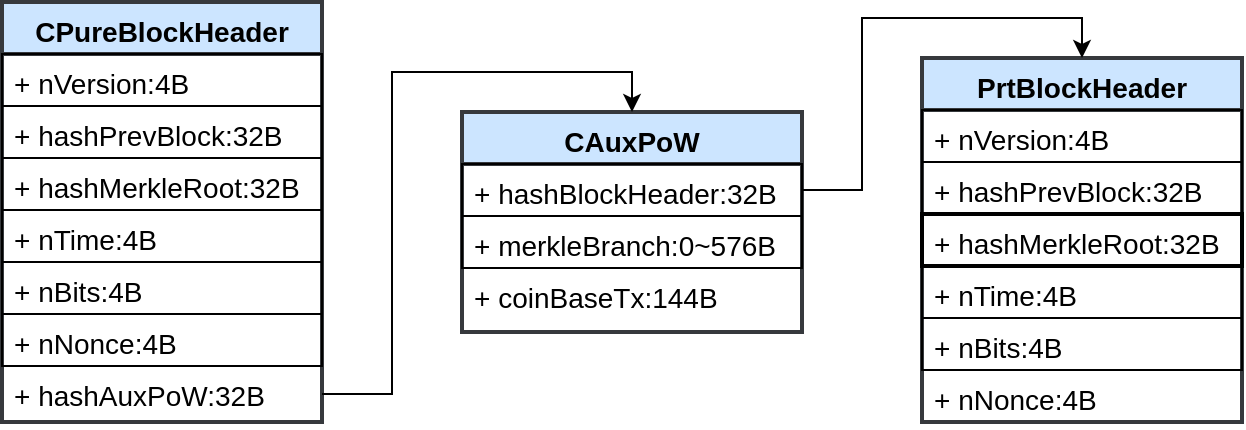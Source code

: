 <mxfile version="21.7.1" type="github">
  <diagram id="C5RBs43oDa-KdzZeNtuy" name="Page-1">
    <mxGraphModel dx="1010" dy="705" grid="1" gridSize="10" guides="1" tooltips="1" connect="1" arrows="1" fold="1" page="1" pageScale="1" pageWidth="827" pageHeight="1169" math="0" shadow="0">
      <root>
        <mxCell id="WIyWlLk6GJQsqaUBKTNV-0" />
        <mxCell id="WIyWlLk6GJQsqaUBKTNV-1" parent="WIyWlLk6GJQsqaUBKTNV-0" />
        <mxCell id="zkfFHV4jXpPFQw0GAbJ--0" value="CPureBlockHeader" style="swimlane;fontStyle=1;align=center;verticalAlign=top;childLayout=stackLayout;horizontal=1;startSize=26;horizontalStack=0;resizeParent=1;resizeLast=0;collapsible=1;marginBottom=0;rounded=0;shadow=0;strokeWidth=2;fontSize=14;fillColor=#cce5ff;strokeColor=#36393d;" parent="WIyWlLk6GJQsqaUBKTNV-1" vertex="1">
          <mxGeometry x="40" y="100" width="160" height="210" as="geometry">
            <mxRectangle x="230" y="140" width="160" height="26" as="alternateBounds" />
          </mxGeometry>
        </mxCell>
        <mxCell id="zkfFHV4jXpPFQw0GAbJ--1" value="+ nVersion:4B" style="text;align=left;verticalAlign=top;spacingLeft=4;spacingRight=4;overflow=hidden;rotatable=0;points=[[0,0.5],[1,0.5]];portConstraint=eastwest;fontSize=14;strokeColor=default;" parent="zkfFHV4jXpPFQw0GAbJ--0" vertex="1">
          <mxGeometry y="26" width="160" height="26" as="geometry" />
        </mxCell>
        <mxCell id="zkfFHV4jXpPFQw0GAbJ--2" value="+ hashPrevBlock:32B" style="text;align=left;verticalAlign=top;spacingLeft=4;spacingRight=4;overflow=hidden;rotatable=0;points=[[0,0.5],[1,0.5]];portConstraint=eastwest;rounded=0;shadow=0;html=0;fontSize=14;strokeColor=default;" parent="zkfFHV4jXpPFQw0GAbJ--0" vertex="1">
          <mxGeometry y="52" width="160" height="26" as="geometry" />
        </mxCell>
        <mxCell id="zkfFHV4jXpPFQw0GAbJ--3" value="+ hashMerkleRoot:32B" style="text;align=left;verticalAlign=top;spacingLeft=4;spacingRight=4;overflow=hidden;rotatable=0;points=[[0,0.5],[1,0.5]];portConstraint=eastwest;rounded=0;shadow=0;html=0;strokeWidth=1;fontSize=14;strokeColor=default;" parent="zkfFHV4jXpPFQw0GAbJ--0" vertex="1">
          <mxGeometry y="78" width="160" height="26" as="geometry" />
        </mxCell>
        <mxCell id="fmE5ixi-5YjxepKUmXTD-1" value="+ nTime:4B" style="text;align=left;verticalAlign=top;spacingLeft=4;spacingRight=4;overflow=hidden;rotatable=0;points=[[0,0.5],[1,0.5]];portConstraint=eastwest;rounded=0;shadow=0;html=0;fontSize=14;strokeColor=default;" parent="zkfFHV4jXpPFQw0GAbJ--0" vertex="1">
          <mxGeometry y="104" width="160" height="26" as="geometry" />
        </mxCell>
        <mxCell id="fmE5ixi-5YjxepKUmXTD-2" value="+ nBits:4B" style="text;align=left;verticalAlign=top;spacingLeft=4;spacingRight=4;overflow=hidden;rotatable=0;points=[[0,0.5],[1,0.5]];portConstraint=eastwest;rounded=0;shadow=0;html=0;fontSize=14;strokeColor=default;" parent="zkfFHV4jXpPFQw0GAbJ--0" vertex="1">
          <mxGeometry y="130" width="160" height="26" as="geometry" />
        </mxCell>
        <mxCell id="fmE5ixi-5YjxepKUmXTD-3" value="+ nNonce:4B" style="text;align=left;verticalAlign=top;spacingLeft=4;spacingRight=4;overflow=hidden;rotatable=0;points=[[0,0.5],[1,0.5]];portConstraint=eastwest;rounded=0;shadow=0;html=0;fontSize=14;strokeColor=default;" parent="zkfFHV4jXpPFQw0GAbJ--0" vertex="1">
          <mxGeometry y="156" width="160" height="26" as="geometry" />
        </mxCell>
        <mxCell id="fmE5ixi-5YjxepKUmXTD-4" value="+ hashAuxPoW:32B" style="text;align=left;verticalAlign=top;spacingLeft=4;spacingRight=4;overflow=hidden;rotatable=0;points=[[0,0.5],[1,0.5]];portConstraint=eastwest;rounded=0;shadow=0;html=0;fontSize=14;" parent="zkfFHV4jXpPFQw0GAbJ--0" vertex="1">
          <mxGeometry y="182" width="160" height="28" as="geometry" />
        </mxCell>
        <mxCell id="fmE5ixi-5YjxepKUmXTD-5" value="CAuxPoW" style="swimlane;fontStyle=1;align=center;verticalAlign=top;childLayout=stackLayout;horizontal=1;startSize=26;horizontalStack=0;resizeParent=1;resizeLast=0;collapsible=1;marginBottom=0;rounded=0;shadow=0;strokeWidth=2;fontSize=14;fillColor=#cce5ff;strokeColor=#36393d;" parent="WIyWlLk6GJQsqaUBKTNV-1" vertex="1">
          <mxGeometry x="270" y="155" width="170" height="110" as="geometry">
            <mxRectangle x="230" y="140" width="160" height="26" as="alternateBounds" />
          </mxGeometry>
        </mxCell>
        <mxCell id="fmE5ixi-5YjxepKUmXTD-6" value="+ hashBlockHeader:32B&#xa;" style="text;align=left;verticalAlign=top;spacingLeft=4;spacingRight=4;overflow=hidden;rotatable=0;points=[[0,0.5],[1,0.5]];portConstraint=eastwest;fontSize=14;strokeColor=default;" parent="fmE5ixi-5YjxepKUmXTD-5" vertex="1">
          <mxGeometry y="26" width="170" height="26" as="geometry" />
        </mxCell>
        <mxCell id="fmE5ixi-5YjxepKUmXTD-7" value="+ merkleBranch:0~576B" style="text;align=left;verticalAlign=top;spacingLeft=4;spacingRight=4;overflow=hidden;rotatable=0;points=[[0,0.5],[1,0.5]];portConstraint=eastwest;rounded=0;shadow=0;html=0;fontSize=14;strokeColor=default;" parent="fmE5ixi-5YjxepKUmXTD-5" vertex="1">
          <mxGeometry y="52" width="170" height="26" as="geometry" />
        </mxCell>
        <mxCell id="fmE5ixi-5YjxepKUmXTD-8" value="+ coinBaseTx:144B" style="text;align=left;verticalAlign=top;spacingLeft=4;spacingRight=4;overflow=hidden;rotatable=0;points=[[0,0.5],[1,0.5]];portConstraint=eastwest;rounded=0;shadow=0;html=0;fontSize=14;" parent="fmE5ixi-5YjxepKUmXTD-5" vertex="1">
          <mxGeometry y="78" width="170" height="26" as="geometry" />
        </mxCell>
        <mxCell id="fmE5ixi-5YjxepKUmXTD-13" value="PrtBlockHeader" style="swimlane;fontStyle=1;align=center;verticalAlign=top;childLayout=stackLayout;horizontal=1;startSize=26;horizontalStack=0;resizeParent=1;resizeLast=0;collapsible=1;marginBottom=0;rounded=0;shadow=0;strokeWidth=2;fontSize=14;fillColor=#cce5ff;strokeColor=#36393d;" parent="WIyWlLk6GJQsqaUBKTNV-1" vertex="1">
          <mxGeometry x="500" y="128" width="160" height="182" as="geometry">
            <mxRectangle x="230" y="140" width="160" height="26" as="alternateBounds" />
          </mxGeometry>
        </mxCell>
        <mxCell id="fmE5ixi-5YjxepKUmXTD-14" value="+ nVersion:4B" style="text;align=left;verticalAlign=top;spacingLeft=4;spacingRight=4;overflow=hidden;rotatable=0;points=[[0,0.5],[1,0.5]];portConstraint=eastwest;fontSize=14;strokeColor=default;" parent="fmE5ixi-5YjxepKUmXTD-13" vertex="1">
          <mxGeometry y="26" width="160" height="26" as="geometry" />
        </mxCell>
        <mxCell id="fmE5ixi-5YjxepKUmXTD-15" value="+ hashPrevBlock:32B" style="text;align=left;verticalAlign=top;spacingLeft=4;spacingRight=4;overflow=hidden;rotatable=0;points=[[0,0.5],[1,0.5]];portConstraint=eastwest;rounded=0;shadow=0;html=0;fontSize=14;strokeColor=default;" parent="fmE5ixi-5YjxepKUmXTD-13" vertex="1">
          <mxGeometry y="52" width="160" height="26" as="geometry" />
        </mxCell>
        <mxCell id="fmE5ixi-5YjxepKUmXTD-16" value="+ hashMerkleRoot:32B" style="text;align=left;verticalAlign=top;spacingLeft=4;spacingRight=4;overflow=hidden;rotatable=0;points=[[0,0.5],[1,0.5]];portConstraint=eastwest;rounded=0;shadow=0;html=0;strokeWidth=2;fontSize=14;strokeColor=default;" parent="fmE5ixi-5YjxepKUmXTD-13" vertex="1">
          <mxGeometry y="78" width="160" height="26" as="geometry" />
        </mxCell>
        <mxCell id="fmE5ixi-5YjxepKUmXTD-17" value="+ nTime:4B" style="text;align=left;verticalAlign=top;spacingLeft=4;spacingRight=4;overflow=hidden;rotatable=0;points=[[0,0.5],[1,0.5]];portConstraint=eastwest;rounded=0;shadow=0;html=0;fontSize=14;strokeColor=default;" parent="fmE5ixi-5YjxepKUmXTD-13" vertex="1">
          <mxGeometry y="104" width="160" height="26" as="geometry" />
        </mxCell>
        <mxCell id="fmE5ixi-5YjxepKUmXTD-18" value="+ nBits:4B" style="text;align=left;verticalAlign=top;spacingLeft=4;spacingRight=4;overflow=hidden;rotatable=0;points=[[0,0.5],[1,0.5]];portConstraint=eastwest;rounded=0;shadow=0;html=0;fontSize=14;strokeColor=default;" parent="fmE5ixi-5YjxepKUmXTD-13" vertex="1">
          <mxGeometry y="130" width="160" height="26" as="geometry" />
        </mxCell>
        <mxCell id="fmE5ixi-5YjxepKUmXTD-19" value="+ nNonce:4B" style="text;align=left;verticalAlign=top;spacingLeft=4;spacingRight=4;overflow=hidden;rotatable=0;points=[[0,0.5],[1,0.5]];portConstraint=eastwest;rounded=0;shadow=0;html=0;fontSize=14;" parent="fmE5ixi-5YjxepKUmXTD-13" vertex="1">
          <mxGeometry y="156" width="160" height="26" as="geometry" />
        </mxCell>
        <mxCell id="fmE5ixi-5YjxepKUmXTD-24" style="edgeStyle=orthogonalEdgeStyle;rounded=0;orthogonalLoop=1;jettySize=auto;html=1;exitX=1;exitY=0.5;exitDx=0;exitDy=0;entryX=0.5;entryY=0;entryDx=0;entryDy=0;" parent="WIyWlLk6GJQsqaUBKTNV-1" source="fmE5ixi-5YjxepKUmXTD-4" target="fmE5ixi-5YjxepKUmXTD-5" edge="1">
          <mxGeometry relative="1" as="geometry" />
        </mxCell>
        <mxCell id="fmE5ixi-5YjxepKUmXTD-26" style="edgeStyle=orthogonalEdgeStyle;rounded=0;orthogonalLoop=1;jettySize=auto;html=1;exitX=1;exitY=0.5;exitDx=0;exitDy=0;entryX=0.5;entryY=0;entryDx=0;entryDy=0;" parent="WIyWlLk6GJQsqaUBKTNV-1" source="fmE5ixi-5YjxepKUmXTD-6" target="fmE5ixi-5YjxepKUmXTD-13" edge="1">
          <mxGeometry relative="1" as="geometry" />
        </mxCell>
      </root>
    </mxGraphModel>
  </diagram>
</mxfile>

